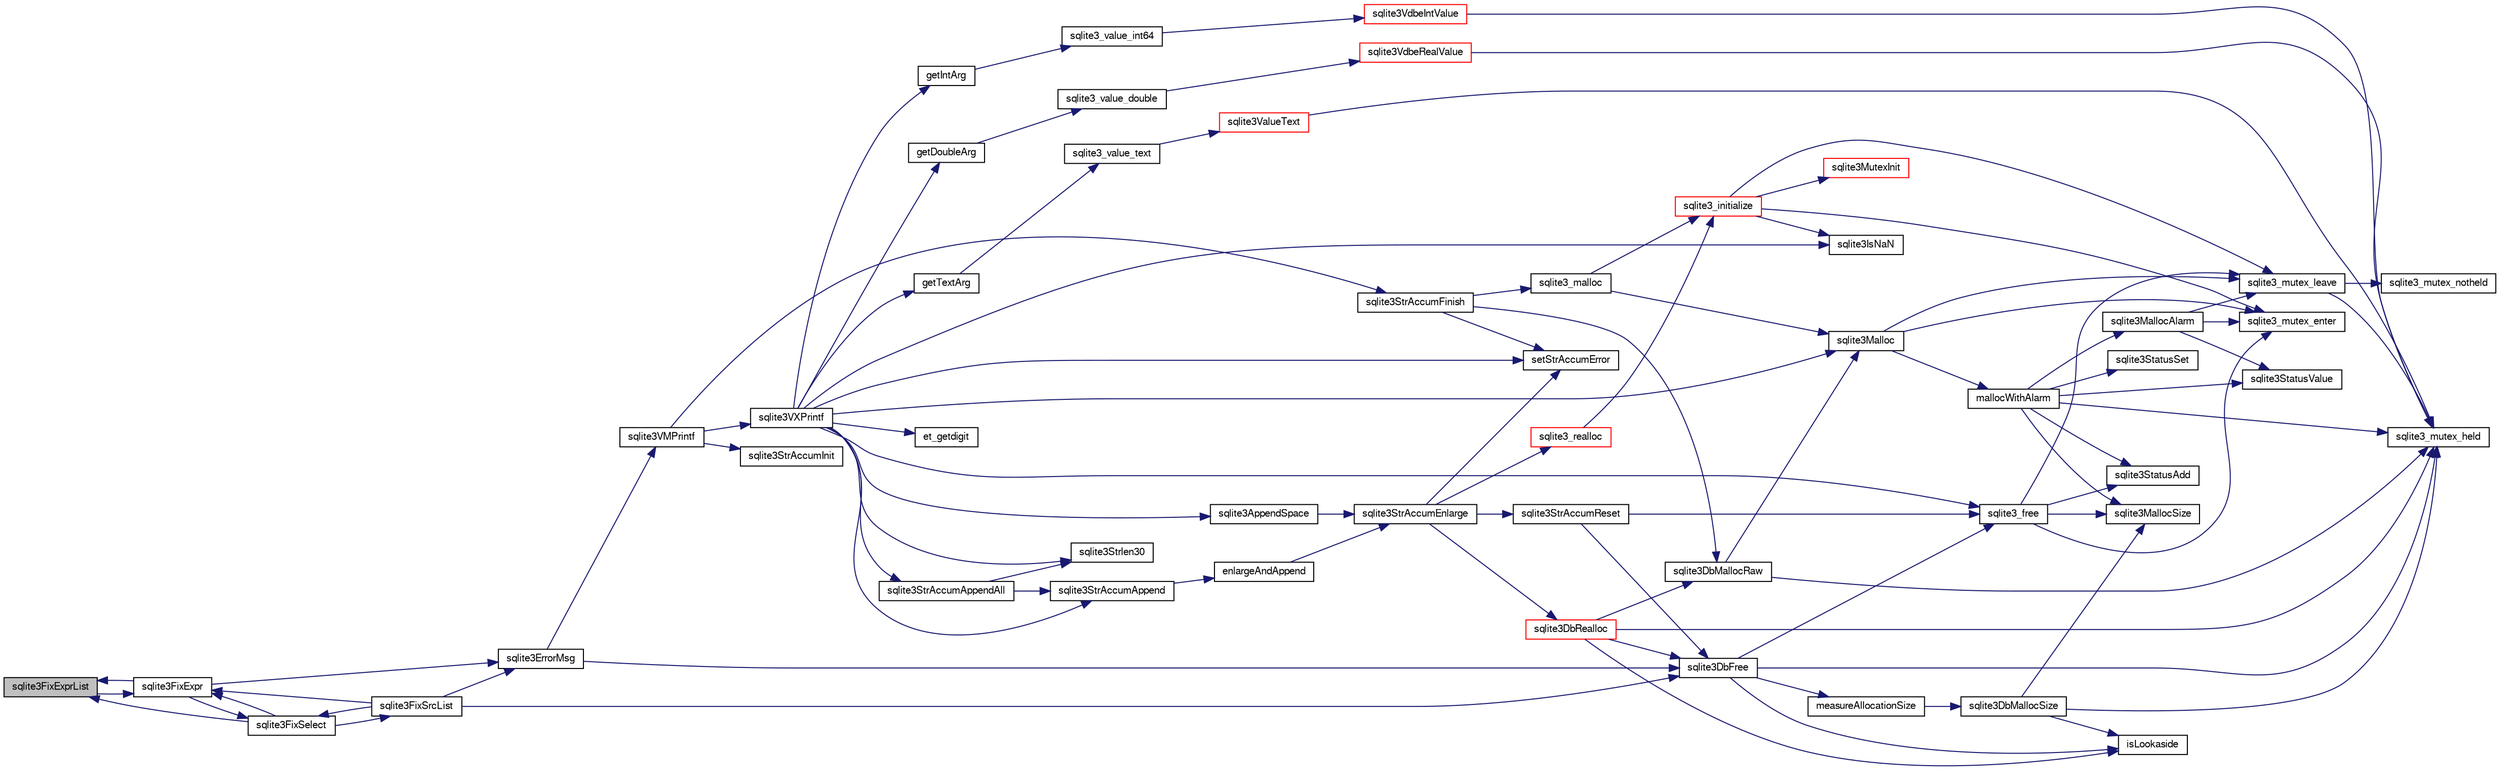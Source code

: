 digraph "sqlite3FixExprList"
{
  edge [fontname="FreeSans",fontsize="10",labelfontname="FreeSans",labelfontsize="10"];
  node [fontname="FreeSans",fontsize="10",shape=record];
  rankdir="LR";
  Node542603 [label="sqlite3FixExprList",height=0.2,width=0.4,color="black", fillcolor="grey75", style="filled", fontcolor="black"];
  Node542603 -> Node542604 [color="midnightblue",fontsize="10",style="solid",fontname="FreeSans"];
  Node542604 [label="sqlite3FixExpr",height=0.2,width=0.4,color="black", fillcolor="white", style="filled",URL="$sqlite3_8c.html#aed02a32694f2649d2f9161fb324f12ed"];
  Node542604 -> Node542605 [color="midnightblue",fontsize="10",style="solid",fontname="FreeSans"];
  Node542605 [label="sqlite3ErrorMsg",height=0.2,width=0.4,color="black", fillcolor="white", style="filled",URL="$sqlite3_8c.html#aee2798e173651adae0f9c85469f3457d"];
  Node542605 -> Node542606 [color="midnightblue",fontsize="10",style="solid",fontname="FreeSans"];
  Node542606 [label="sqlite3VMPrintf",height=0.2,width=0.4,color="black", fillcolor="white", style="filled",URL="$sqlite3_8c.html#a05535d0982ef06fbc2ee8195ebbae689"];
  Node542606 -> Node542607 [color="midnightblue",fontsize="10",style="solid",fontname="FreeSans"];
  Node542607 [label="sqlite3StrAccumInit",height=0.2,width=0.4,color="black", fillcolor="white", style="filled",URL="$sqlite3_8c.html#aabf95e113b9d54d519cd15a56215f560"];
  Node542606 -> Node542608 [color="midnightblue",fontsize="10",style="solid",fontname="FreeSans"];
  Node542608 [label="sqlite3VXPrintf",height=0.2,width=0.4,color="black", fillcolor="white", style="filled",URL="$sqlite3_8c.html#a63c25806c9bd4a2b76f9a0eb232c6bde"];
  Node542608 -> Node542609 [color="midnightblue",fontsize="10",style="solid",fontname="FreeSans"];
  Node542609 [label="sqlite3StrAccumAppend",height=0.2,width=0.4,color="black", fillcolor="white", style="filled",URL="$sqlite3_8c.html#a56664fa33def33c5a5245b623441d5e0"];
  Node542609 -> Node542610 [color="midnightblue",fontsize="10",style="solid",fontname="FreeSans"];
  Node542610 [label="enlargeAndAppend",height=0.2,width=0.4,color="black", fillcolor="white", style="filled",URL="$sqlite3_8c.html#a25b21e61dc0883d849890eaa8a18088a"];
  Node542610 -> Node542611 [color="midnightblue",fontsize="10",style="solid",fontname="FreeSans"];
  Node542611 [label="sqlite3StrAccumEnlarge",height=0.2,width=0.4,color="black", fillcolor="white", style="filled",URL="$sqlite3_8c.html#a38976500a97c69d65086eeccca82dd96"];
  Node542611 -> Node542612 [color="midnightblue",fontsize="10",style="solid",fontname="FreeSans"];
  Node542612 [label="setStrAccumError",height=0.2,width=0.4,color="black", fillcolor="white", style="filled",URL="$sqlite3_8c.html#a3dc479a1fc8ba1ab8edfe51f8a0b102c"];
  Node542611 -> Node542613 [color="midnightblue",fontsize="10",style="solid",fontname="FreeSans"];
  Node542613 [label="sqlite3StrAccumReset",height=0.2,width=0.4,color="black", fillcolor="white", style="filled",URL="$sqlite3_8c.html#ad7e70f4ec9d2fa3a63a371e2c7c555d8"];
  Node542613 -> Node542614 [color="midnightblue",fontsize="10",style="solid",fontname="FreeSans"];
  Node542614 [label="sqlite3DbFree",height=0.2,width=0.4,color="black", fillcolor="white", style="filled",URL="$sqlite3_8c.html#ac70ab821a6607b4a1b909582dc37a069"];
  Node542614 -> Node542615 [color="midnightblue",fontsize="10",style="solid",fontname="FreeSans"];
  Node542615 [label="sqlite3_mutex_held",height=0.2,width=0.4,color="black", fillcolor="white", style="filled",URL="$sqlite3_8c.html#acf77da68932b6bc163c5e68547ecc3e7"];
  Node542614 -> Node542616 [color="midnightblue",fontsize="10",style="solid",fontname="FreeSans"];
  Node542616 [label="measureAllocationSize",height=0.2,width=0.4,color="black", fillcolor="white", style="filled",URL="$sqlite3_8c.html#a45731e644a22fdb756e2b6337224217a"];
  Node542616 -> Node542617 [color="midnightblue",fontsize="10",style="solid",fontname="FreeSans"];
  Node542617 [label="sqlite3DbMallocSize",height=0.2,width=0.4,color="black", fillcolor="white", style="filled",URL="$sqlite3_8c.html#aa397e5a8a03495203a0767abf0a71f86"];
  Node542617 -> Node542618 [color="midnightblue",fontsize="10",style="solid",fontname="FreeSans"];
  Node542618 [label="sqlite3MallocSize",height=0.2,width=0.4,color="black", fillcolor="white", style="filled",URL="$sqlite3_8c.html#acf5d2a5f35270bafb050bd2def576955"];
  Node542617 -> Node542615 [color="midnightblue",fontsize="10",style="solid",fontname="FreeSans"];
  Node542617 -> Node542619 [color="midnightblue",fontsize="10",style="solid",fontname="FreeSans"];
  Node542619 [label="isLookaside",height=0.2,width=0.4,color="black", fillcolor="white", style="filled",URL="$sqlite3_8c.html#a770fa05ff9717b75e16f4d968a77b897"];
  Node542614 -> Node542619 [color="midnightblue",fontsize="10",style="solid",fontname="FreeSans"];
  Node542614 -> Node542620 [color="midnightblue",fontsize="10",style="solid",fontname="FreeSans"];
  Node542620 [label="sqlite3_free",height=0.2,width=0.4,color="black", fillcolor="white", style="filled",URL="$sqlite3_8c.html#a6552349e36a8a691af5487999ab09519"];
  Node542620 -> Node542621 [color="midnightblue",fontsize="10",style="solid",fontname="FreeSans"];
  Node542621 [label="sqlite3_mutex_enter",height=0.2,width=0.4,color="black", fillcolor="white", style="filled",URL="$sqlite3_8c.html#a1c12cde690bd89f104de5cbad12a6bf5"];
  Node542620 -> Node542622 [color="midnightblue",fontsize="10",style="solid",fontname="FreeSans"];
  Node542622 [label="sqlite3StatusAdd",height=0.2,width=0.4,color="black", fillcolor="white", style="filled",URL="$sqlite3_8c.html#afa029f93586aeab4cc85360905dae9cd"];
  Node542620 -> Node542618 [color="midnightblue",fontsize="10",style="solid",fontname="FreeSans"];
  Node542620 -> Node542623 [color="midnightblue",fontsize="10",style="solid",fontname="FreeSans"];
  Node542623 [label="sqlite3_mutex_leave",height=0.2,width=0.4,color="black", fillcolor="white", style="filled",URL="$sqlite3_8c.html#a5838d235601dbd3c1fa993555c6bcc93"];
  Node542623 -> Node542615 [color="midnightblue",fontsize="10",style="solid",fontname="FreeSans"];
  Node542623 -> Node542624 [color="midnightblue",fontsize="10",style="solid",fontname="FreeSans"];
  Node542624 [label="sqlite3_mutex_notheld",height=0.2,width=0.4,color="black", fillcolor="white", style="filled",URL="$sqlite3_8c.html#a83967c837c1c000d3b5adcfaa688f5dc"];
  Node542613 -> Node542620 [color="midnightblue",fontsize="10",style="solid",fontname="FreeSans"];
  Node542611 -> Node542625 [color="midnightblue",fontsize="10",style="solid",fontname="FreeSans"];
  Node542625 [label="sqlite3DbRealloc",height=0.2,width=0.4,color="red", fillcolor="white", style="filled",URL="$sqlite3_8c.html#ae028f4902a9d29bcaf310ff289ee87dc"];
  Node542625 -> Node542615 [color="midnightblue",fontsize="10",style="solid",fontname="FreeSans"];
  Node542625 -> Node542626 [color="midnightblue",fontsize="10",style="solid",fontname="FreeSans"];
  Node542626 [label="sqlite3DbMallocRaw",height=0.2,width=0.4,color="black", fillcolor="white", style="filled",URL="$sqlite3_8c.html#abbe8be0cf7175e11ddc3e2218fad924e"];
  Node542626 -> Node542615 [color="midnightblue",fontsize="10",style="solid",fontname="FreeSans"];
  Node542626 -> Node542627 [color="midnightblue",fontsize="10",style="solid",fontname="FreeSans"];
  Node542627 [label="sqlite3Malloc",height=0.2,width=0.4,color="black", fillcolor="white", style="filled",URL="$sqlite3_8c.html#a361a2eaa846b1885f123abe46f5d8b2b"];
  Node542627 -> Node542621 [color="midnightblue",fontsize="10",style="solid",fontname="FreeSans"];
  Node542627 -> Node542628 [color="midnightblue",fontsize="10",style="solid",fontname="FreeSans"];
  Node542628 [label="mallocWithAlarm",height=0.2,width=0.4,color="black", fillcolor="white", style="filled",URL="$sqlite3_8c.html#ab070d5cf8e48ec8a6a43cf025d48598b"];
  Node542628 -> Node542615 [color="midnightblue",fontsize="10",style="solid",fontname="FreeSans"];
  Node542628 -> Node542629 [color="midnightblue",fontsize="10",style="solid",fontname="FreeSans"];
  Node542629 [label="sqlite3StatusSet",height=0.2,width=0.4,color="black", fillcolor="white", style="filled",URL="$sqlite3_8c.html#afec7586c01fcb5ea17dc9d7725a589d9"];
  Node542628 -> Node542630 [color="midnightblue",fontsize="10",style="solid",fontname="FreeSans"];
  Node542630 [label="sqlite3StatusValue",height=0.2,width=0.4,color="black", fillcolor="white", style="filled",URL="$sqlite3_8c.html#a30b8ac296c6e200c1fa57708d52c6ef6"];
  Node542628 -> Node542631 [color="midnightblue",fontsize="10",style="solid",fontname="FreeSans"];
  Node542631 [label="sqlite3MallocAlarm",height=0.2,width=0.4,color="black", fillcolor="white", style="filled",URL="$sqlite3_8c.html#ada66988e8471d1198f3219c062377508"];
  Node542631 -> Node542630 [color="midnightblue",fontsize="10",style="solid",fontname="FreeSans"];
  Node542631 -> Node542623 [color="midnightblue",fontsize="10",style="solid",fontname="FreeSans"];
  Node542631 -> Node542621 [color="midnightblue",fontsize="10",style="solid",fontname="FreeSans"];
  Node542628 -> Node542618 [color="midnightblue",fontsize="10",style="solid",fontname="FreeSans"];
  Node542628 -> Node542622 [color="midnightblue",fontsize="10",style="solid",fontname="FreeSans"];
  Node542627 -> Node542623 [color="midnightblue",fontsize="10",style="solid",fontname="FreeSans"];
  Node542625 -> Node542619 [color="midnightblue",fontsize="10",style="solid",fontname="FreeSans"];
  Node542625 -> Node542614 [color="midnightblue",fontsize="10",style="solid",fontname="FreeSans"];
  Node542611 -> Node542808 [color="midnightblue",fontsize="10",style="solid",fontname="FreeSans"];
  Node542808 [label="sqlite3_realloc",height=0.2,width=0.4,color="red", fillcolor="white", style="filled",URL="$sqlite3_8c.html#a822d9e42f6ab4b2ec803f311aeb9618d"];
  Node542808 -> Node542633 [color="midnightblue",fontsize="10",style="solid",fontname="FreeSans"];
  Node542633 [label="sqlite3_initialize",height=0.2,width=0.4,color="red", fillcolor="white", style="filled",URL="$sqlite3_8c.html#ab0c0ee2d5d4cf8b28e9572296a8861df"];
  Node542633 -> Node542634 [color="midnightblue",fontsize="10",style="solid",fontname="FreeSans"];
  Node542634 [label="sqlite3MutexInit",height=0.2,width=0.4,color="red", fillcolor="white", style="filled",URL="$sqlite3_8c.html#a7906afcdd1cdb3d0007eb932398a1158"];
  Node542633 -> Node542621 [color="midnightblue",fontsize="10",style="solid",fontname="FreeSans"];
  Node542633 -> Node542623 [color="midnightblue",fontsize="10",style="solid",fontname="FreeSans"];
  Node542633 -> Node542776 [color="midnightblue",fontsize="10",style="solid",fontname="FreeSans"];
  Node542776 [label="sqlite3IsNaN",height=0.2,width=0.4,color="black", fillcolor="white", style="filled",URL="$sqlite3_8c.html#aed4d78203877c3486765ccbc7feebb50"];
  Node542608 -> Node542882 [color="midnightblue",fontsize="10",style="solid",fontname="FreeSans"];
  Node542882 [label="getIntArg",height=0.2,width=0.4,color="black", fillcolor="white", style="filled",URL="$sqlite3_8c.html#abff258963dbd9205fb299851a64c67be"];
  Node542882 -> Node542767 [color="midnightblue",fontsize="10",style="solid",fontname="FreeSans"];
  Node542767 [label="sqlite3_value_int64",height=0.2,width=0.4,color="black", fillcolor="white", style="filled",URL="$sqlite3_8c.html#ab38d8627f4750672e72712df0b709e0d"];
  Node542767 -> Node542755 [color="midnightblue",fontsize="10",style="solid",fontname="FreeSans"];
  Node542755 [label="sqlite3VdbeIntValue",height=0.2,width=0.4,color="red", fillcolor="white", style="filled",URL="$sqlite3_8c.html#a3dc28e3bfdbecf81633c3697a3aacd45"];
  Node542755 -> Node542615 [color="midnightblue",fontsize="10",style="solid",fontname="FreeSans"];
  Node542608 -> Node542627 [color="midnightblue",fontsize="10",style="solid",fontname="FreeSans"];
  Node542608 -> Node542612 [color="midnightblue",fontsize="10",style="solid",fontname="FreeSans"];
  Node542608 -> Node542883 [color="midnightblue",fontsize="10",style="solid",fontname="FreeSans"];
  Node542883 [label="getDoubleArg",height=0.2,width=0.4,color="black", fillcolor="white", style="filled",URL="$sqlite3_8c.html#a1cf25120072c85bd261983b24c12c3d9"];
  Node542883 -> Node542771 [color="midnightblue",fontsize="10",style="solid",fontname="FreeSans"];
  Node542771 [label="sqlite3_value_double",height=0.2,width=0.4,color="black", fillcolor="white", style="filled",URL="$sqlite3_8c.html#a3e50c1a2dd484a8b6911c9d163816b88"];
  Node542771 -> Node542772 [color="midnightblue",fontsize="10",style="solid",fontname="FreeSans"];
  Node542772 [label="sqlite3VdbeRealValue",height=0.2,width=0.4,color="red", fillcolor="white", style="filled",URL="$sqlite3_8c.html#a5bf943a4f9a5516911b3bc610e3d64e0"];
  Node542772 -> Node542615 [color="midnightblue",fontsize="10",style="solid",fontname="FreeSans"];
  Node542608 -> Node542776 [color="midnightblue",fontsize="10",style="solid",fontname="FreeSans"];
  Node542608 -> Node542694 [color="midnightblue",fontsize="10",style="solid",fontname="FreeSans"];
  Node542694 [label="sqlite3Strlen30",height=0.2,width=0.4,color="black", fillcolor="white", style="filled",URL="$sqlite3_8c.html#a3dcd80ba41f1a308193dee74857b62a7"];
  Node542608 -> Node542884 [color="midnightblue",fontsize="10",style="solid",fontname="FreeSans"];
  Node542884 [label="et_getdigit",height=0.2,width=0.4,color="black", fillcolor="white", style="filled",URL="$sqlite3_8c.html#a40c5a308749ad07cc2397a53e081bff0"];
  Node542608 -> Node542885 [color="midnightblue",fontsize="10",style="solid",fontname="FreeSans"];
  Node542885 [label="getTextArg",height=0.2,width=0.4,color="black", fillcolor="white", style="filled",URL="$sqlite3_8c.html#afbb41850423ef20071cefaab0431e04d"];
  Node542885 -> Node542699 [color="midnightblue",fontsize="10",style="solid",fontname="FreeSans"];
  Node542699 [label="sqlite3_value_text",height=0.2,width=0.4,color="black", fillcolor="white", style="filled",URL="$sqlite3_8c.html#aef2ace3239e6dd59c74110faa70f8171"];
  Node542699 -> Node542700 [color="midnightblue",fontsize="10",style="solid",fontname="FreeSans"];
  Node542700 [label="sqlite3ValueText",height=0.2,width=0.4,color="red", fillcolor="white", style="filled",URL="$sqlite3_8c.html#ad567a94e52d1adf81f4857fdba00a59b"];
  Node542700 -> Node542615 [color="midnightblue",fontsize="10",style="solid",fontname="FreeSans"];
  Node542608 -> Node542886 [color="midnightblue",fontsize="10",style="solid",fontname="FreeSans"];
  Node542886 [label="sqlite3StrAccumAppendAll",height=0.2,width=0.4,color="black", fillcolor="white", style="filled",URL="$sqlite3_8c.html#acaf8f3e4f99a3c3a4a77e9c987547289"];
  Node542886 -> Node542609 [color="midnightblue",fontsize="10",style="solid",fontname="FreeSans"];
  Node542886 -> Node542694 [color="midnightblue",fontsize="10",style="solid",fontname="FreeSans"];
  Node542608 -> Node542887 [color="midnightblue",fontsize="10",style="solid",fontname="FreeSans"];
  Node542887 [label="sqlite3AppendSpace",height=0.2,width=0.4,color="black", fillcolor="white", style="filled",URL="$sqlite3_8c.html#aefd38a5afc0020d4a93855c3ee7c63a8"];
  Node542887 -> Node542611 [color="midnightblue",fontsize="10",style="solid",fontname="FreeSans"];
  Node542608 -> Node542620 [color="midnightblue",fontsize="10",style="solid",fontname="FreeSans"];
  Node542606 -> Node542658 [color="midnightblue",fontsize="10",style="solid",fontname="FreeSans"];
  Node542658 [label="sqlite3StrAccumFinish",height=0.2,width=0.4,color="black", fillcolor="white", style="filled",URL="$sqlite3_8c.html#adb7f26b10ac1b847db6f000ef4c2e2ba"];
  Node542658 -> Node542626 [color="midnightblue",fontsize="10",style="solid",fontname="FreeSans"];
  Node542658 -> Node542659 [color="midnightblue",fontsize="10",style="solid",fontname="FreeSans"];
  Node542659 [label="sqlite3_malloc",height=0.2,width=0.4,color="black", fillcolor="white", style="filled",URL="$sqlite3_8c.html#ac79dba55fc32b6a840cf5a9769bce7cd"];
  Node542659 -> Node542633 [color="midnightblue",fontsize="10",style="solid",fontname="FreeSans"];
  Node542659 -> Node542627 [color="midnightblue",fontsize="10",style="solid",fontname="FreeSans"];
  Node542658 -> Node542612 [color="midnightblue",fontsize="10",style="solid",fontname="FreeSans"];
  Node542605 -> Node542614 [color="midnightblue",fontsize="10",style="solid",fontname="FreeSans"];
  Node542604 -> Node542888 [color="midnightblue",fontsize="10",style="solid",fontname="FreeSans"];
  Node542888 [label="sqlite3FixSelect",height=0.2,width=0.4,color="black", fillcolor="white", style="filled",URL="$sqlite3_8c.html#a359eecf223c2eaa665ef8bc3f2687d4c"];
  Node542888 -> Node542603 [color="midnightblue",fontsize="10",style="solid",fontname="FreeSans"];
  Node542888 -> Node542889 [color="midnightblue",fontsize="10",style="solid",fontname="FreeSans"];
  Node542889 [label="sqlite3FixSrcList",height=0.2,width=0.4,color="black", fillcolor="white", style="filled",URL="$sqlite3_8c.html#aef21c9fd3fd3e1ac1caad71d55ee867a"];
  Node542889 -> Node542605 [color="midnightblue",fontsize="10",style="solid",fontname="FreeSans"];
  Node542889 -> Node542614 [color="midnightblue",fontsize="10",style="solid",fontname="FreeSans"];
  Node542889 -> Node542888 [color="midnightblue",fontsize="10",style="solid",fontname="FreeSans"];
  Node542889 -> Node542604 [color="midnightblue",fontsize="10",style="solid",fontname="FreeSans"];
  Node542888 -> Node542604 [color="midnightblue",fontsize="10",style="solid",fontname="FreeSans"];
  Node542604 -> Node542603 [color="midnightblue",fontsize="10",style="solid",fontname="FreeSans"];
}
